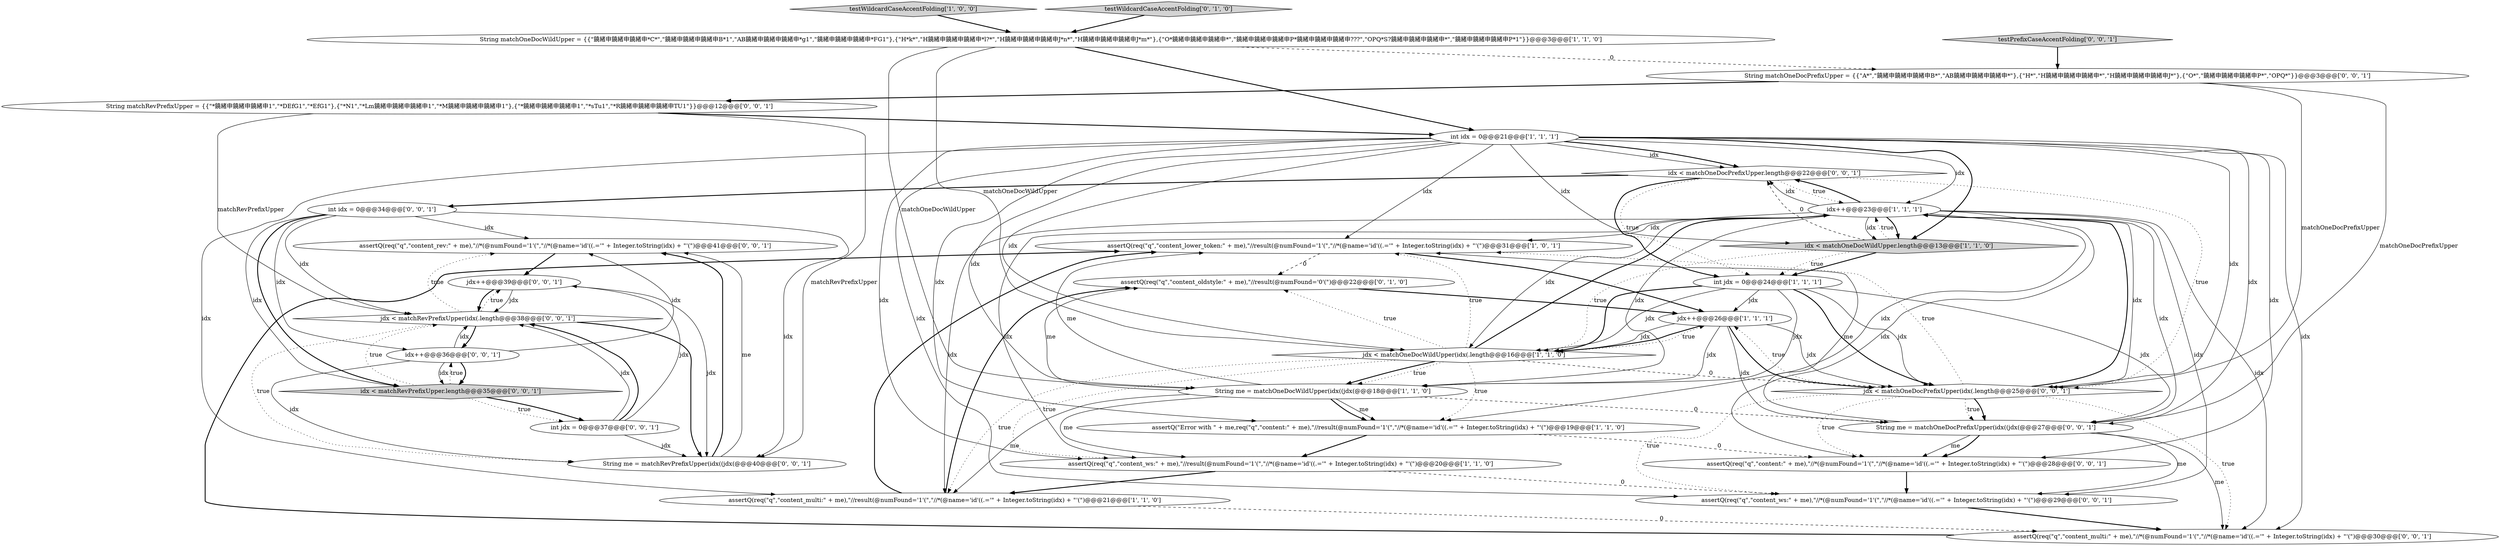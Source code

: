 digraph {
25 [style = filled, label = "assertQ(req(\"q\",\"content_rev:\" + me),\"//*(@numFound='1'(\",\"//*(@name='id'((.='\" + Integer.toString(idx) + \"'(\")@@@41@@@['0', '0', '1']", fillcolor = white, shape = ellipse image = "AAA0AAABBB3BBB"];
3 [style = filled, label = "assertQ(req(\"q\",\"content_lower_token:\" + me),\"//result(@numFound='1'(\",\"//*(@name='id'((.='\" + Integer.toString(idx) + \"'(\")@@@31@@@['1', '0', '1']", fillcolor = white, shape = ellipse image = "AAA0AAABBB1BBB"];
20 [style = filled, label = "String matchOneDocPrefixUpper = {{\"A*\",\"鐃緒申鐃緒申鐃緒申B*\",\"AB鐃緒申鐃緒申鐃緒申*\"},{\"H*\",\"H鐃緒申鐃緒申鐃緒申*\",\"H鐃緒申鐃緒申鐃緒申J*\"},{\"O*\",\"鐃緒申鐃緒申鐃緒申P*\",\"OPQ*\"}}@@@3@@@['0', '0', '1']", fillcolor = white, shape = ellipse image = "AAA0AAABBB3BBB"];
12 [style = filled, label = "jdx < matchOneDocWildUpper(idx(.length@@@16@@@['1', '1', '0']", fillcolor = white, shape = diamond image = "AAA0AAABBB1BBB"];
30 [style = filled, label = "assertQ(req(\"q\",\"content_multi:\" + me),\"//*(@numFound='1'(\",\"//*(@name='id'((.='\" + Integer.toString(idx) + \"'(\")@@@30@@@['0', '0', '1']", fillcolor = white, shape = ellipse image = "AAA0AAABBB3BBB"];
26 [style = filled, label = "idx++@@@36@@@['0', '0', '1']", fillcolor = white, shape = ellipse image = "AAA0AAABBB3BBB"];
2 [style = filled, label = "String me = matchOneDocWildUpper(idx((jdx(@@@18@@@['1', '1', '0']", fillcolor = white, shape = ellipse image = "AAA0AAABBB1BBB"];
7 [style = filled, label = "assertQ(req(\"q\",\"content_ws:\" + me),\"//result(@numFound='1'(\",\"//*(@name='id'((.='\" + Integer.toString(idx) + \"'(\")@@@20@@@['1', '1', '0']", fillcolor = white, shape = ellipse image = "AAA0AAABBB1BBB"];
6 [style = filled, label = "idx++@@@23@@@['1', '1', '1']", fillcolor = white, shape = ellipse image = "AAA0AAABBB1BBB"];
19 [style = filled, label = "jdx < matchRevPrefixUpper(idx(.length@@@38@@@['0', '0', '1']", fillcolor = white, shape = diamond image = "AAA0AAABBB3BBB"];
10 [style = filled, label = "idx < matchOneDocWildUpper.length@@@13@@@['1', '1', '0']", fillcolor = lightgray, shape = diamond image = "AAA0AAABBB1BBB"];
17 [style = filled, label = "jdx++@@@39@@@['0', '0', '1']", fillcolor = white, shape = ellipse image = "AAA0AAABBB3BBB"];
14 [style = filled, label = "assertQ(req(\"q\",\"content_oldstyle:\" + me),\"//result(@numFound='0'(\")@@@22@@@['0', '1', '0']", fillcolor = white, shape = ellipse image = "AAA1AAABBB2BBB"];
16 [style = filled, label = "int idx = 0@@@34@@@['0', '0', '1']", fillcolor = white, shape = ellipse image = "AAA0AAABBB3BBB"];
29 [style = filled, label = "assertQ(req(\"q\",\"content_ws:\" + me),\"//*(@numFound='1'(\",\"//*(@name='id'((.='\" + Integer.toString(idx) + \"'(\")@@@29@@@['0', '0', '1']", fillcolor = white, shape = ellipse image = "AAA0AAABBB3BBB"];
0 [style = filled, label = "assertQ(\"Error with \" + me,req(\"q\",\"content:\" + me),\"//result(@numFound='1'(\",\"//*(@name='id'((.='\" + Integer.toString(idx) + \"'(\")@@@19@@@['1', '1', '0']", fillcolor = white, shape = ellipse image = "AAA0AAABBB1BBB"];
28 [style = filled, label = "testPrefixCaseAccentFolding['0', '0', '1']", fillcolor = lightgray, shape = diamond image = "AAA0AAABBB3BBB"];
15 [style = filled, label = "idx < matchOneDocPrefixUpper.length@@@22@@@['0', '0', '1']", fillcolor = white, shape = diamond image = "AAA0AAABBB3BBB"];
22 [style = filled, label = "assertQ(req(\"q\",\"content:\" + me),\"//*(@numFound='1'(\",\"//*(@name='id'((.='\" + Integer.toString(idx) + \"'(\")@@@28@@@['0', '0', '1']", fillcolor = white, shape = ellipse image = "AAA0AAABBB3BBB"];
5 [style = filled, label = "int idx = 0@@@21@@@['1', '1', '1']", fillcolor = white, shape = ellipse image = "AAA0AAABBB1BBB"];
9 [style = filled, label = "assertQ(req(\"q\",\"content_multi:\" + me),\"//result(@numFound='1'(\",\"//*(@name='id'((.='\" + Integer.toString(idx) + \"'(\")@@@21@@@['1', '1', '0']", fillcolor = white, shape = ellipse image = "AAA0AAABBB1BBB"];
23 [style = filled, label = "idx < matchRevPrefixUpper.length@@@35@@@['0', '0', '1']", fillcolor = lightgray, shape = diamond image = "AAA0AAABBB3BBB"];
21 [style = filled, label = "String matchRevPrefixUpper = {{\"*鐃緒申鐃緒申鐃緒申1\",\"*DEfG1\",\"*EfG1\"},{\"*N1\",\"*Lm鐃緒申鐃緒申鐃緒申1\",\"*M鐃緒申鐃緒申鐃緒申1\"},{\"*鐃緒申鐃緒申鐃緒申1\",\"*sTu1\",\"*R鐃緒申鐃緒申鐃緒申TU1\"}}@@@12@@@['0', '0', '1']", fillcolor = white, shape = ellipse image = "AAA0AAABBB3BBB"];
27 [style = filled, label = "jdx < matchOneDocPrefixUpper(idx(.length@@@25@@@['0', '0', '1']", fillcolor = white, shape = diamond image = "AAA0AAABBB3BBB"];
4 [style = filled, label = "int jdx = 0@@@24@@@['1', '1', '1']", fillcolor = white, shape = ellipse image = "AAA0AAABBB1BBB"];
8 [style = filled, label = "String matchOneDocWildUpper = {{\"鐃緒申鐃緒申鐃緒申*C*\",\"鐃緒申鐃緒申鐃緒申B*1\",\"AB鐃緒申鐃緒申鐃緒申*g1\",\"鐃緒申鐃緒申鐃緒申*FG1\"},{\"H*k*\",\"H鐃緒申鐃緒申鐃緒申*l?*\",\"H鐃緒申鐃緒申鐃緒申J*n*\",\"H鐃緒申鐃緒申鐃緒申J*m*\"},{\"O*鐃緒申鐃緒申鐃緒申*\",\"鐃緒申鐃緒申鐃緒申P*鐃緒申鐃緒申鐃緒申???\",\"OPQ*S?鐃緒申鐃緒申鐃緒申*\",\"鐃緒申鐃緒申鐃緒申P*1\"}}@@@3@@@['1', '1', '0']", fillcolor = white, shape = ellipse image = "AAA0AAABBB1BBB"];
11 [style = filled, label = "testWildcardCaseAccentFolding['1', '0', '0']", fillcolor = lightgray, shape = diamond image = "AAA0AAABBB1BBB"];
13 [style = filled, label = "testWildcardCaseAccentFolding['0', '1', '0']", fillcolor = lightgray, shape = diamond image = "AAA0AAABBB2BBB"];
1 [style = filled, label = "jdx++@@@26@@@['1', '1', '1']", fillcolor = white, shape = ellipse image = "AAA0AAABBB1BBB"];
31 [style = filled, label = "String me = matchRevPrefixUpper(idx((jdx(@@@40@@@['0', '0', '1']", fillcolor = white, shape = ellipse image = "AAA0AAABBB3BBB"];
24 [style = filled, label = "int jdx = 0@@@37@@@['0', '0', '1']", fillcolor = white, shape = ellipse image = "AAA0AAABBB3BBB"];
18 [style = filled, label = "String me = matchOneDocPrefixUpper(idx((jdx(@@@27@@@['0', '0', '1']", fillcolor = white, shape = ellipse image = "AAA0AAABBB3BBB"];
6->30 [style = solid, label="idx"];
22->29 [style = bold, label=""];
6->18 [style = solid, label="idx"];
17->19 [style = solid, label="jdx"];
27->18 [style = dotted, label="true"];
18->22 [style = solid, label="me"];
10->12 [style = dotted, label="true"];
16->19 [style = solid, label="idx"];
20->27 [style = solid, label="matchOneDocPrefixUpper"];
25->17 [style = bold, label=""];
3->1 [style = bold, label=""];
8->20 [style = dashed, label="0"];
6->22 [style = solid, label="idx"];
16->23 [style = bold, label=""];
15->16 [style = bold, label=""];
12->14 [style = dotted, label="true"];
9->14 [style = bold, label=""];
10->6 [style = dotted, label="true"];
26->23 [style = bold, label=""];
5->29 [style = solid, label="idx"];
0->22 [style = dashed, label="0"];
27->30 [style = dotted, label="true"];
12->7 [style = dotted, label="true"];
8->5 [style = bold, label=""];
16->26 [style = solid, label="idx"];
27->29 [style = dotted, label="true"];
6->15 [style = bold, label=""];
0->7 [style = bold, label=""];
7->9 [style = bold, label=""];
1->12 [style = bold, label=""];
27->3 [style = dotted, label="true"];
26->31 [style = solid, label="idx"];
5->12 [style = solid, label="idx"];
2->18 [style = dashed, label="0"];
3->14 [style = dashed, label="0"];
5->18 [style = solid, label="idx"];
24->17 [style = solid, label="jdx"];
23->26 [style = dotted, label="true"];
15->6 [style = dotted, label="true"];
15->4 [style = dotted, label="true"];
4->27 [style = solid, label="jdx"];
5->9 [style = solid, label="idx"];
6->29 [style = solid, label="idx"];
10->4 [style = bold, label=""];
26->19 [style = solid, label="idx"];
19->26 [style = bold, label=""];
21->19 [style = solid, label="matchRevPrefixUpper"];
4->12 [style = bold, label=""];
8->2 [style = solid, label="matchOneDocWildUpper"];
12->3 [style = dotted, label="true"];
19->17 [style = dotted, label="true"];
1->2 [style = solid, label="jdx"];
18->3 [style = solid, label="me"];
12->1 [style = dotted, label="true"];
6->0 [style = solid, label="idx"];
31->25 [style = bold, label=""];
27->1 [style = dotted, label="true"];
6->27 [style = solid, label="idx"];
5->0 [style = solid, label="idx"];
5->6 [style = solid, label="idx"];
8->12 [style = solid, label="matchOneDocWildUpper"];
27->22 [style = dotted, label="true"];
21->31 [style = solid, label="matchRevPrefixUpper"];
5->3 [style = solid, label="idx"];
15->27 [style = dotted, label="true"];
4->1 [style = solid, label="jdx"];
2->0 [style = solid, label="me"];
18->22 [style = bold, label=""];
28->20 [style = bold, label=""];
12->2 [style = bold, label=""];
17->19 [style = bold, label=""];
16->31 [style = solid, label="idx"];
15->4 [style = bold, label=""];
4->27 [style = bold, label=""];
12->0 [style = dotted, label="true"];
5->30 [style = solid, label="idx"];
23->19 [style = dotted, label="true"];
1->27 [style = bold, label=""];
12->27 [style = dashed, label="0"];
1->12 [style = solid, label="jdx"];
12->2 [style = dotted, label="true"];
10->15 [style = dashed, label="0"];
6->3 [style = solid, label="idx"];
6->2 [style = solid, label="idx"];
24->19 [style = solid, label="jdx"];
9->30 [style = dashed, label="0"];
12->9 [style = dotted, label="true"];
11->8 [style = bold, label=""];
1->27 [style = solid, label="jdx"];
19->25 [style = dotted, label="true"];
27->6 [style = bold, label=""];
2->0 [style = bold, label=""];
24->19 [style = bold, label=""];
17->31 [style = solid, label="jdx"];
13->8 [style = bold, label=""];
5->7 [style = solid, label="idx"];
18->29 [style = solid, label="me"];
6->12 [style = solid, label="idx"];
12->6 [style = bold, label=""];
16->23 [style = solid, label="idx"];
29->30 [style = bold, label=""];
20->18 [style = solid, label="matchOneDocPrefixUpper"];
5->10 [style = solid, label="idx"];
24->31 [style = solid, label="jdx"];
6->15 [style = solid, label="idx"];
7->29 [style = dashed, label="0"];
2->14 [style = solid, label="me"];
23->24 [style = bold, label=""];
31->25 [style = solid, label="me"];
4->18 [style = solid, label="jdx"];
26->25 [style = solid, label="idx"];
9->3 [style = bold, label=""];
23->24 [style = dotted, label="true"];
2->7 [style = solid, label="me"];
5->10 [style = bold, label=""];
5->2 [style = solid, label="idx"];
19->31 [style = dotted, label="true"];
14->1 [style = bold, label=""];
6->10 [style = bold, label=""];
6->7 [style = solid, label="idx"];
20->21 [style = bold, label=""];
16->25 [style = solid, label="idx"];
10->4 [style = dotted, label="true"];
30->3 [style = bold, label=""];
21->5 [style = bold, label=""];
18->30 [style = solid, label="me"];
5->22 [style = solid, label="idx"];
27->18 [style = bold, label=""];
2->3 [style = solid, label="me"];
1->18 [style = solid, label="jdx"];
4->12 [style = solid, label="jdx"];
6->10 [style = solid, label="idx"];
19->31 [style = bold, label=""];
26->23 [style = solid, label="idx"];
2->9 [style = solid, label="me"];
4->2 [style = solid, label="jdx"];
6->9 [style = solid, label="idx"];
5->15 [style = solid, label="idx"];
5->15 [style = bold, label=""];
5->27 [style = solid, label="idx"];
}
